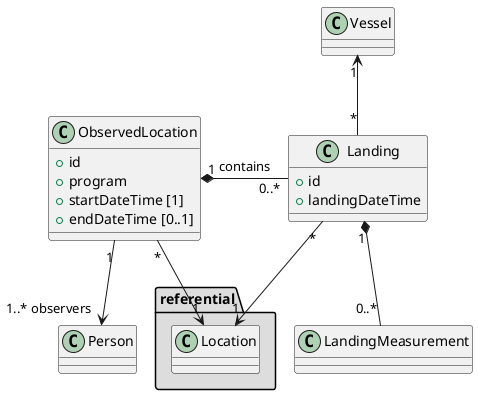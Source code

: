 @startuml class
class ObservedLocation {
    +id
    +program
    +startDateTime [1]
    +endDateTime [0..1]
}

class Landing {
  +id
  +landingDateTime
}

class LandingMeasurement {
}

ObservedLocation "1" *-right- "0..*" Landing : contains
ObservedLocation "1" --> "1..* observers" Person

Landing "*" -up-> "1" Vessel
Landing "1" *-- "0..*" LandingMeasurement

package "referential" #DDDDDD {
    Landing "*" --> "1" Location
    ObservedLocation "*" --> "1" Location
}

@enduml
